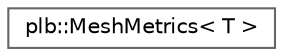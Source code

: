 digraph "Graphical Class Hierarchy"
{
 // LATEX_PDF_SIZE
  bgcolor="transparent";
  edge [fontname=Helvetica,fontsize=10,labelfontname=Helvetica,labelfontsize=10];
  node [fontname=Helvetica,fontsize=10,shape=box,height=0.2,width=0.4];
  rankdir="LR";
  Node0 [id="Node000000",label="plb::MeshMetrics\< T \>",height=0.2,width=0.4,color="grey40", fillcolor="white", style="filled",URL="$classplb_1_1MeshMetrics.html",tooltip=" "];
}
